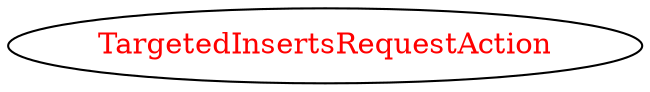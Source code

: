 digraph dependencyGraph {
 concentrate=true;
 ranksep="2.0";
 rankdir="LR"; 
 splines="ortho";
"TargetedInsertsRequestAction" [fontcolor="red"];
}